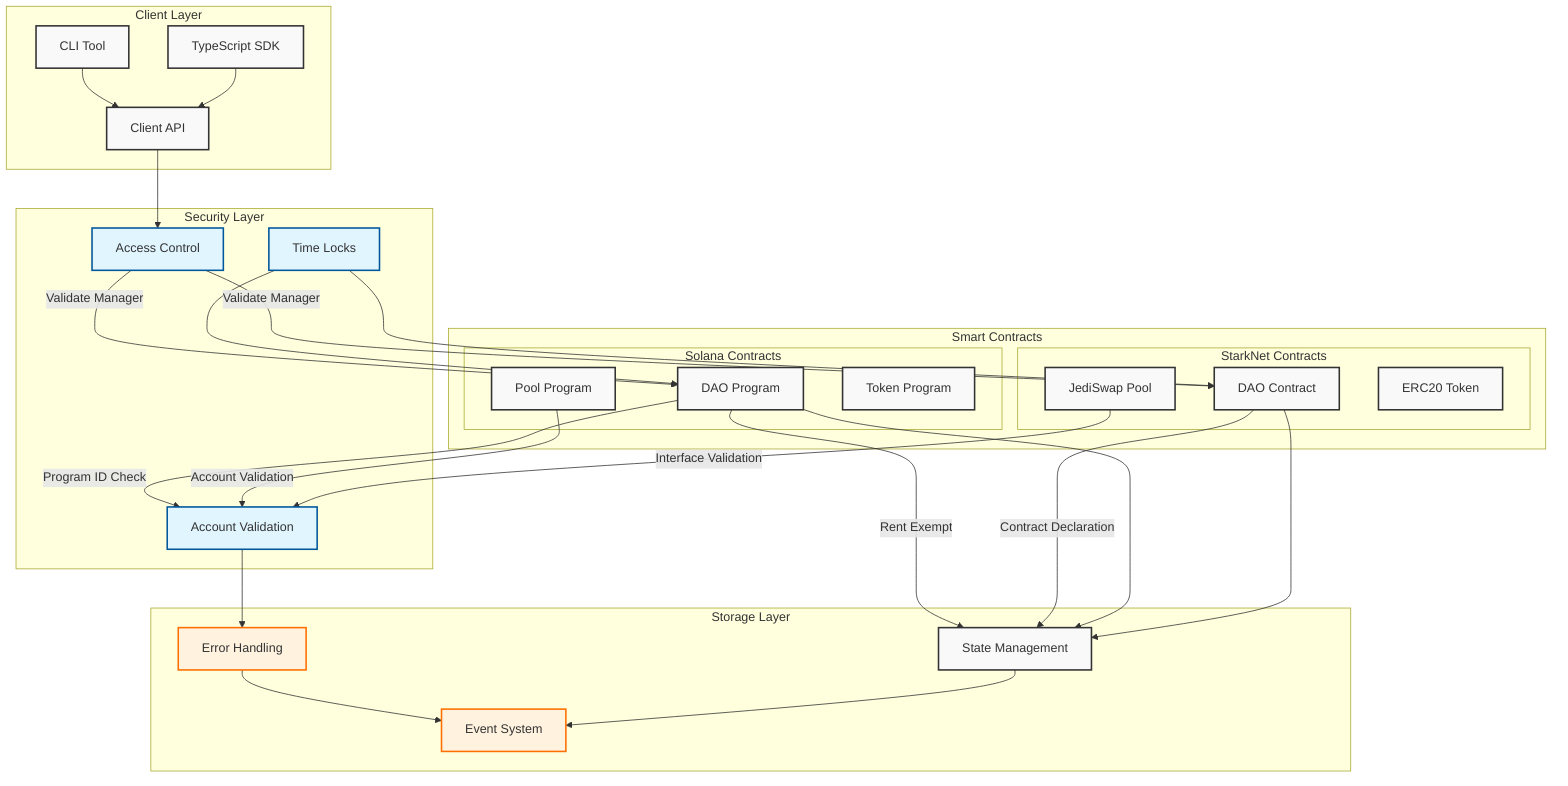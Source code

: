flowchart TB
    subgraph Client["Client Layer"]
        CLI["CLI Tool"]
        SDK["TypeScript SDK"]
        API["Client API"]
    end

    subgraph Contracts["Smart Contracts"]
        direction TB
        subgraph Solana["Solana Contracts"]
            SolDAO["DAO Program"]
            SolPool["Pool Program"]
            SolToken["Token Program"]
        end
        
        subgraph StarkNet["StarkNet Contracts"]
            StarkDAO["DAO Contract"]
            StarkPool["JediSwap Pool"]
            StarkToken["ERC20 Token"]
        end
    end

    subgraph Security["Security Layer"]
        Auth["Access Control"]
        Validate["Account Validation"]
        TimeLock["Time Locks"]
    end

    subgraph Storage["Storage Layer"]
        StateManager["State Management"]
        ErrorHandler["Error Handling"]
        EventEmitter["Event System"]
    end

    %% Core flows with fixes
    CLI --> API
    SDK --> API
    API --> Auth
    Auth --> |"Validate Manager"| SolDAO
    Auth --> |"Validate Manager"| StarkDAO
    
    %% Solana specific fixes
    SolDAO --> |"Rent Exempt"| StateManager
    SolDAO --> |"Program ID Check"| Validate
    SolPool --> |"Account Validation"| Validate
    
    %% StarkNet specific fixes
    StarkDAO --> |"Contract Declaration"| StateManager
    StarkPool --> |"Interface Validation"| Validate
    
    %% Security enhancements
    TimeLock --> SolDAO
    TimeLock --> StarkDAO
    ErrorHandler --> EventEmitter
    Validate --> ErrorHandler
    
    %% Storage interactions
    StateManager --> EventEmitter
    SolDAO --> StateManager
    StarkDAO --> StateManager

    classDef default fill:#f9f9f9,stroke:#333,stroke-width:2px
    classDef highlight fill:#e1f5fe,stroke:#01579b,stroke-width:2px
    classDef warning fill:#fff3e0,stroke:#ff6f00,stroke-width:2px
    
    class Auth,Validate,TimeLock highlight
    class ErrorHandler,EventEmitter warning